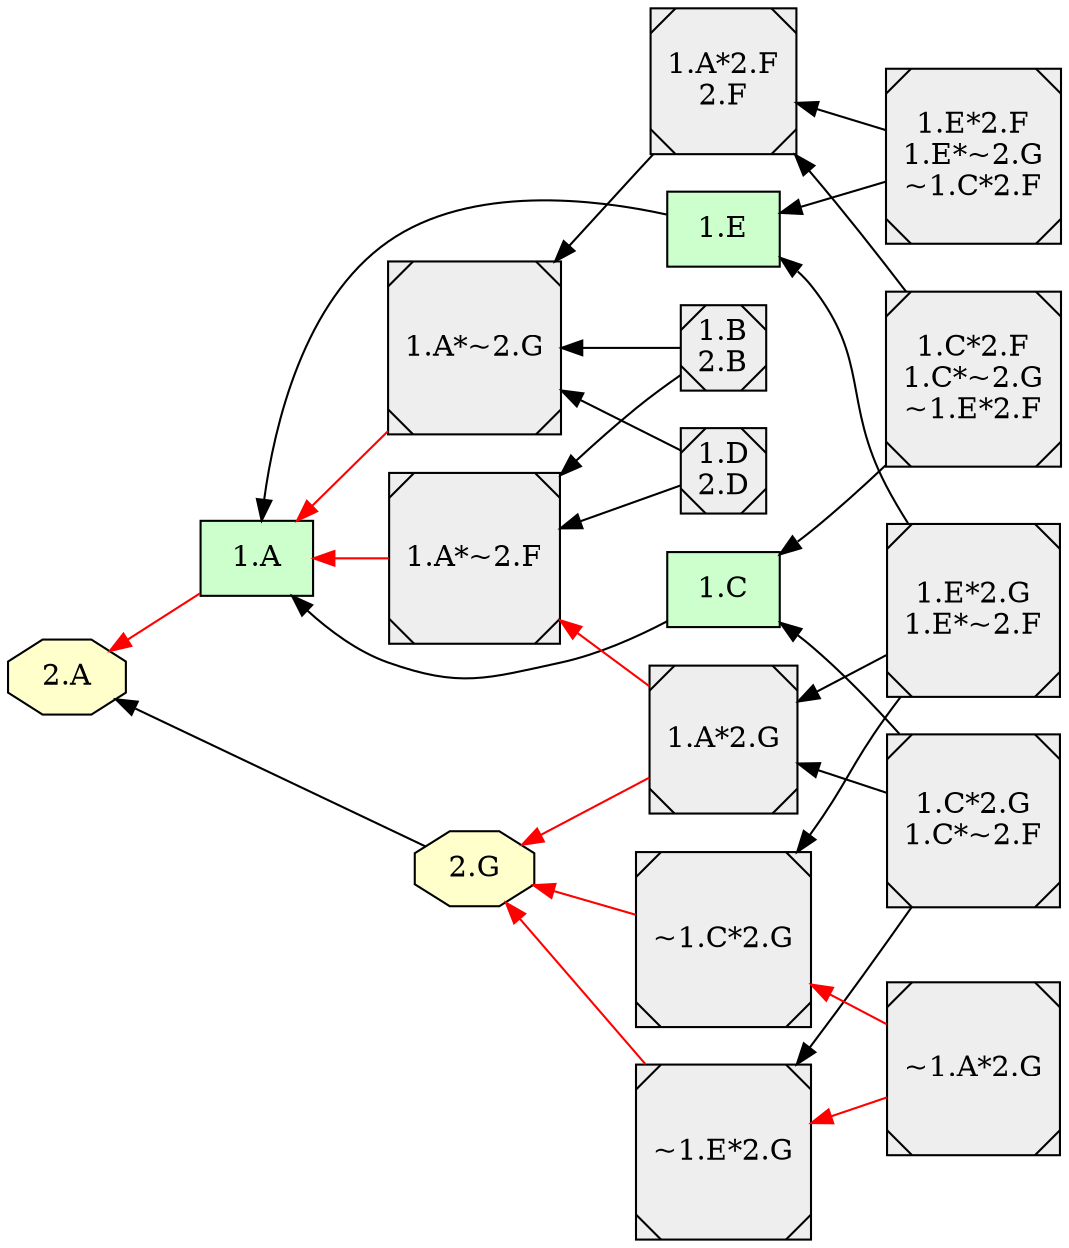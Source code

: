 digraph {

rankdir = RL

  node [shape=box style="filled" fillcolor="#CCFFCC"]
  "1.C"
  "1.A"
  "1.E"
  "1.A"
  "1.A"
  "1.A"
  "1.A"
  "1.E"
  "1.E"
  "1.C"
  "1.C"
  "1.A"
  "1.A"
  "1.A"
  "1.A"
  "1.A"
  "1.A"
  "1.A"
  node [shape=octagon style="filled" fillcolor="#FFFFCC"]
  "2.G"
  "2.A"
  "2.G"
  "2.G"
  "2.G"
  "2.A"
  "2.A"
  "2.A"
  "2.A"
  "2.A"
  "2.A"
  "2.G"
  "2.A"
  "2.G"
  "2.A"
  node [shape=Msquare style="filled" fillcolor="#EEEEEE"]
  "1.A*2.F\n2.F"
  "1.B\n2.B"
  "1.A*2.F\n2.F"
  "1.D\n2.D"
  "1.D\n2.D"
  "1.E*2.G\n1.E*~2.F"
  "1.E*2.F\n1.E*~2.G\n~1.C*2.F"
  "1.B\n2.B"
  "1.C*2.F\n1.C*~2.G\n~1.E*2.F"
  "1.C*2.G\n1.C*~2.F"
  "~1.E*2.G"
  "~1.C*2.G"
  "1.A*2.G"
  "1.A*2.G"
  "1.A*~2.F"
  "~1.A*2.G"
  "~1.C*2.G"
  "~1.A*2.G"
  "~1.E*2.G"
  "1.A*~2.G"
  "1.A*~2.F"
  "1.E*2.F\n1.E*~2.G\n~1.C*2.F"
  "1.A*2.F\n2.F"
  "1.A*~2.G"
  "1.E*2.F\n1.E*~2.G\n~1.C*2.F"
  "1.A*2.F\n2.F"
  "1.B\n2.B"
  "1.A*~2.G"
  "1.B\n2.B"
  "1.A*~2.F"
  "1.D\n2.D"
  "1.A*~2.G"
  "1.D\n2.D"
  "1.A*~2.F"
  "1.E*2.G\n1.E*~2.F"
  "~1.C*2.G"
  "1.E*2.G\n1.E*~2.F"
  "1.E*2.G\n1.E*~2.F"
  "1.A*2.G"
  "1.C*2.G\n1.C*~2.F"
  "1.C*2.G\n1.C*~2.F"
  "1.A*2.G"
  "1.C*2.G\n1.C*~2.F"
  "~1.E*2.G"
  "1.C*2.F\n1.C*~2.G\n~1.E*2.F"
  "1.C*2.F\n1.C*~2.G\n~1.E*2.F"
  "1.A*2.F\n2.F"
  "1.E*2.F\n1.E*~2.G\n~1.C*2.F"
  "1.E*2.F\n1.E*~2.G\n~1.C*2.F"
  "1.A*2.F\n2.F"
  "1.A*2.F\n2.F"
  "1.E*2.F\n1.E*~2.G\n~1.C*2.F"
  "1.A*~2.G"
  "1.B\n2.B"
  "1.B\n2.B"
  "1.D\n2.D"
  "1.D\n2.D"
  "1.E*2.G\n1.E*~2.F"
  "1.E*2.G\n1.E*~2.F"
  "1.E*2.G\n1.E*~2.F"
  "1.E*2.G\n1.E*~2.F"
  "1.A*~2.F"
  "1.C*2.G\n1.C*~2.F"
  "1.C*2.G\n1.C*~2.F"
  "1.C*2.G\n1.C*~2.F"
  "1.C*2.G\n1.C*~2.F"
  "1.A*~2.F"
  "1.C*2.F\n1.C*~2.G\n~1.E*2.F"
  "1.C*2.F\n1.C*~2.G\n~1.E*2.F"
  "1.C*2.F\n1.C*~2.G\n~1.E*2.F"
  "1.A*~2.G"
  "1.C" -> "1.A" [style=filled, color=black];
  "1.E" -> "1.A" [style=filled, color=black];
  "2.G" -> "2.A" [style=filled, color=black];
  "~1.E*2.G" -> "2.G" [style=filled, color=red];
  "~1.C*2.G" -> "2.G" [style=filled, color=red];
  "1.A*2.G" -> "2.G" [style=filled, color=red];
  "1.A*2.G" -> "1.A*~2.F" [style=filled, color=red];
  "~1.A*2.G" -> "~1.C*2.G" [style=filled, color=red];
  "~1.A*2.G" -> "~1.E*2.G" [style=filled, color=red];
  "1.A" -> "2.A" [style=filled, color=red];
  "1.A*~2.G" -> "1.A" [style=filled, color=red];
  "1.A*~2.F" -> "1.A" [style=filled, color=red];
  "1.E*2.F\n1.E*~2.G\n~1.C*2.F" -> "1.E" [style=filled, color=black];
  "1.A*2.F\n2.F" -> "1.A*~2.G" [style=filled, color=black];
  "1.E*2.F\n1.E*~2.G\n~1.C*2.F" -> "1.A*2.F\n2.F" [style=filled, color=black];
  "1.B\n2.B" -> "1.A*~2.G" [style=filled, color=black];
  "1.B\n2.B" -> "1.A*~2.F" [style=filled, color=black];
  "1.D\n2.D" -> "1.A*~2.G" [style=filled, color=black];
  "1.D\n2.D" -> "1.A*~2.F" [style=filled, color=black];
  "1.E*2.G\n1.E*~2.F" -> "~1.C*2.G" [style=filled, color=black];
  "1.E*2.G\n1.E*~2.F" -> "1.E" [style=filled, color=black];
  "1.E*2.G\n1.E*~2.F" -> "1.A*2.G" [style=filled, color=black];
  "1.C*2.G\n1.C*~2.F" -> "1.C" [style=filled, color=black];
  "1.C*2.G\n1.C*~2.F" -> "1.A*2.G" [style=filled, color=black];
  "1.C*2.G\n1.C*~2.F" -> "~1.E*2.G" [style=filled, color=black];
  "1.C*2.F\n1.C*~2.G\n~1.E*2.F" -> "1.C" [style=filled, color=black];
  "1.C*2.F\n1.C*~2.G\n~1.E*2.F" -> "1.A*2.F\n2.F" [style=filled, color=black];
  subgraph cluster_lg {
    rankdir = LR
  }
}
